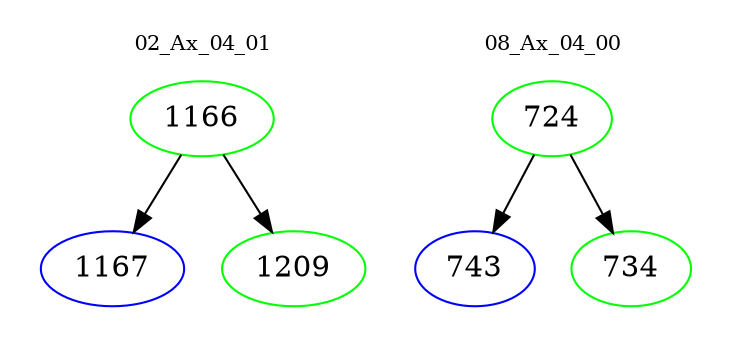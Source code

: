 digraph{
subgraph cluster_0 {
color = white
label = "02_Ax_04_01";
fontsize=10;
T0_1166 [label="1166", color="green"]
T0_1166 -> T0_1167 [color="black"]
T0_1167 [label="1167", color="blue"]
T0_1166 -> T0_1209 [color="black"]
T0_1209 [label="1209", color="green"]
}
subgraph cluster_1 {
color = white
label = "08_Ax_04_00";
fontsize=10;
T1_724 [label="724", color="green"]
T1_724 -> T1_743 [color="black"]
T1_743 [label="743", color="blue"]
T1_724 -> T1_734 [color="black"]
T1_734 [label="734", color="green"]
}
}

